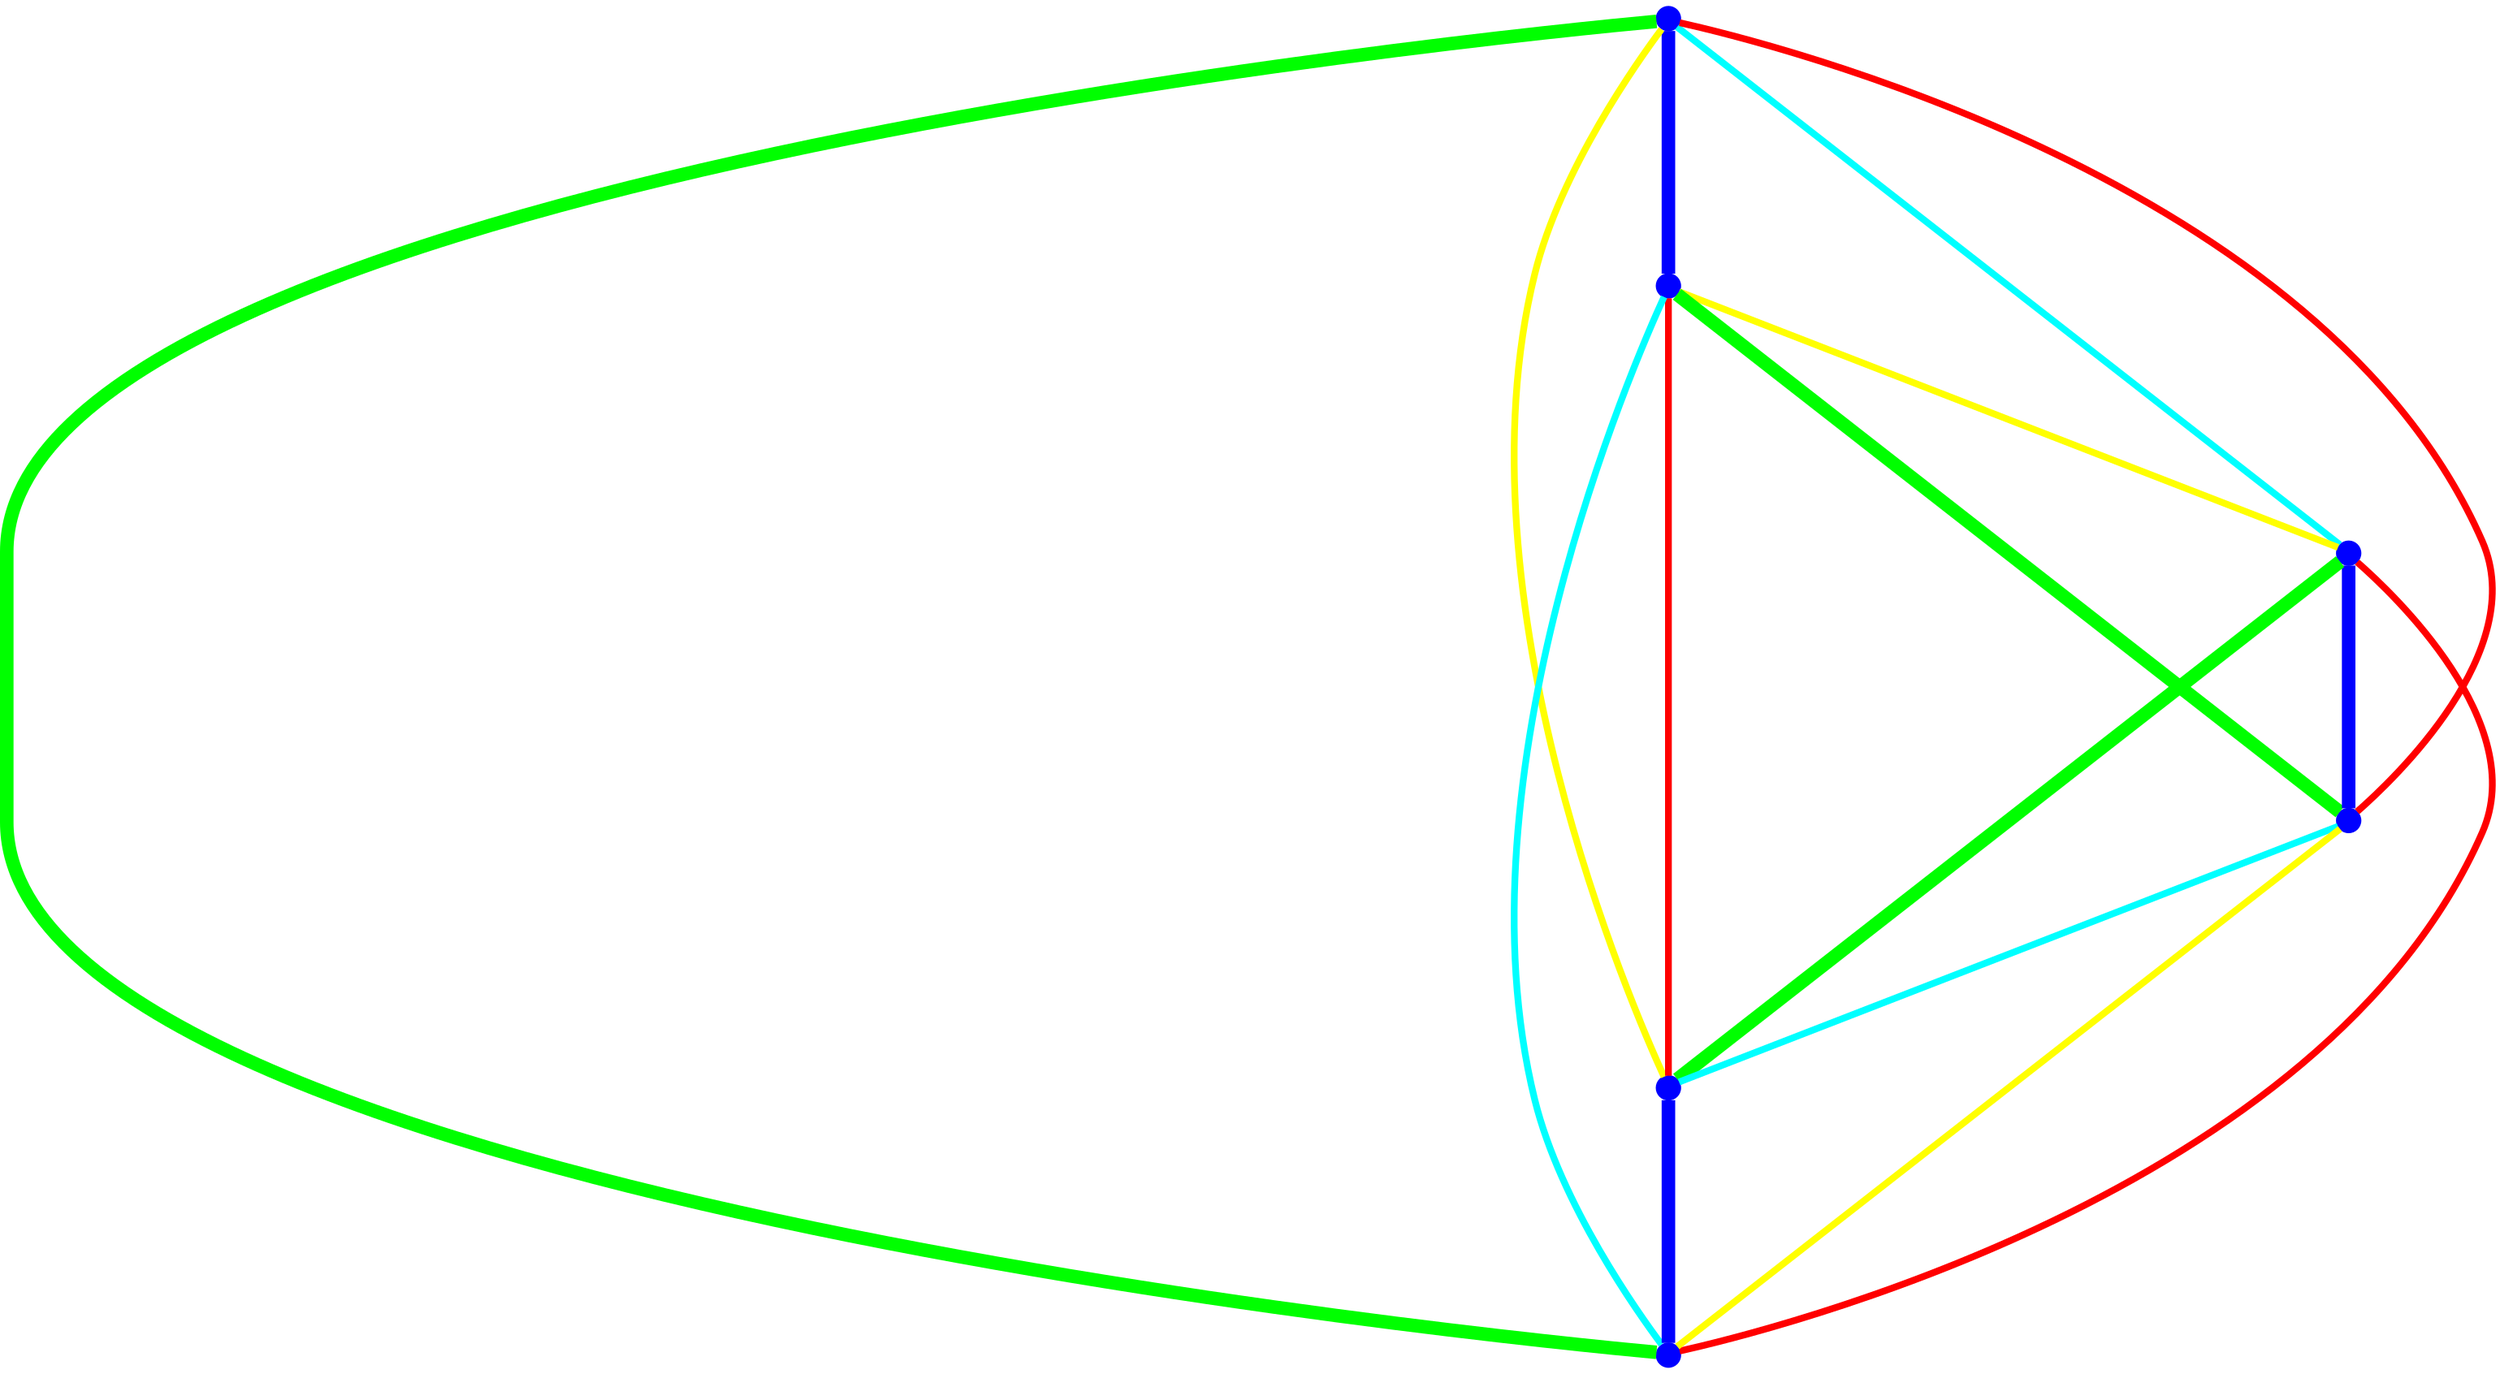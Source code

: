 graph {
ranksep=2
nodesep=2
node [label="" shape=circle style=filled fixedsize=true color=blue fillcolor=blue width=0.2];
"1" -- "2" [style="solid",penwidth="8",color="blue"];
"1" -- "3" [style="solid",penwidth="4",color="cyan"];
"1" -- "4" [style="solid",penwidth="4",color="red"];
"1" -- "5" [style="solid",penwidth="4",color="yellow"];
"1" -- "6" [style="solid",penwidth="8",color="green"];
"2" -- "3" [style="solid",penwidth="4",color="yellow"];
"2" -- "4" [style="solid",penwidth="8",color="green"];
"2" -- "5" [style="solid",penwidth="4",color="red"];
"2" -- "6" [style="solid",penwidth="4",color="cyan"];
"3" -- "4" [style="solid",penwidth="8",color="blue"];
"3" -- "5" [style="solid",penwidth="8",color="green"];
"3" -- "6" [style="solid",penwidth="4",color="red"];
"4" -- "5" [style="solid",penwidth="4",color="cyan"];
"4" -- "6" [style="solid",penwidth="4",color="yellow"];
"5" -- "6" [style="solid",penwidth="8",color="blue"];
}
